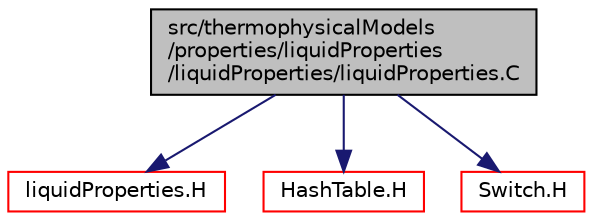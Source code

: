 digraph "src/thermophysicalModels/properties/liquidProperties/liquidProperties/liquidProperties.C"
{
  bgcolor="transparent";
  edge [fontname="Helvetica",fontsize="10",labelfontname="Helvetica",labelfontsize="10"];
  node [fontname="Helvetica",fontsize="10",shape=record];
  Node0 [label="src/thermophysicalModels\l/properties/liquidProperties\l/liquidProperties/liquidProperties.C",height=0.2,width=0.4,color="black", fillcolor="grey75", style="filled", fontcolor="black"];
  Node0 -> Node1 [color="midnightblue",fontsize="10",style="solid",fontname="Helvetica"];
  Node1 [label="liquidProperties.H",height=0.2,width=0.4,color="red",URL="$a16280.html"];
  Node0 -> Node61 [color="midnightblue",fontsize="10",style="solid",fontname="Helvetica"];
  Node61 [label="HashTable.H",height=0.2,width=0.4,color="red",URL="$a09179.html"];
  Node0 -> Node91 [color="midnightblue",fontsize="10",style="solid",fontname="Helvetica"];
  Node91 [label="Switch.H",height=0.2,width=0.4,color="red",URL="$a12926.html"];
}
